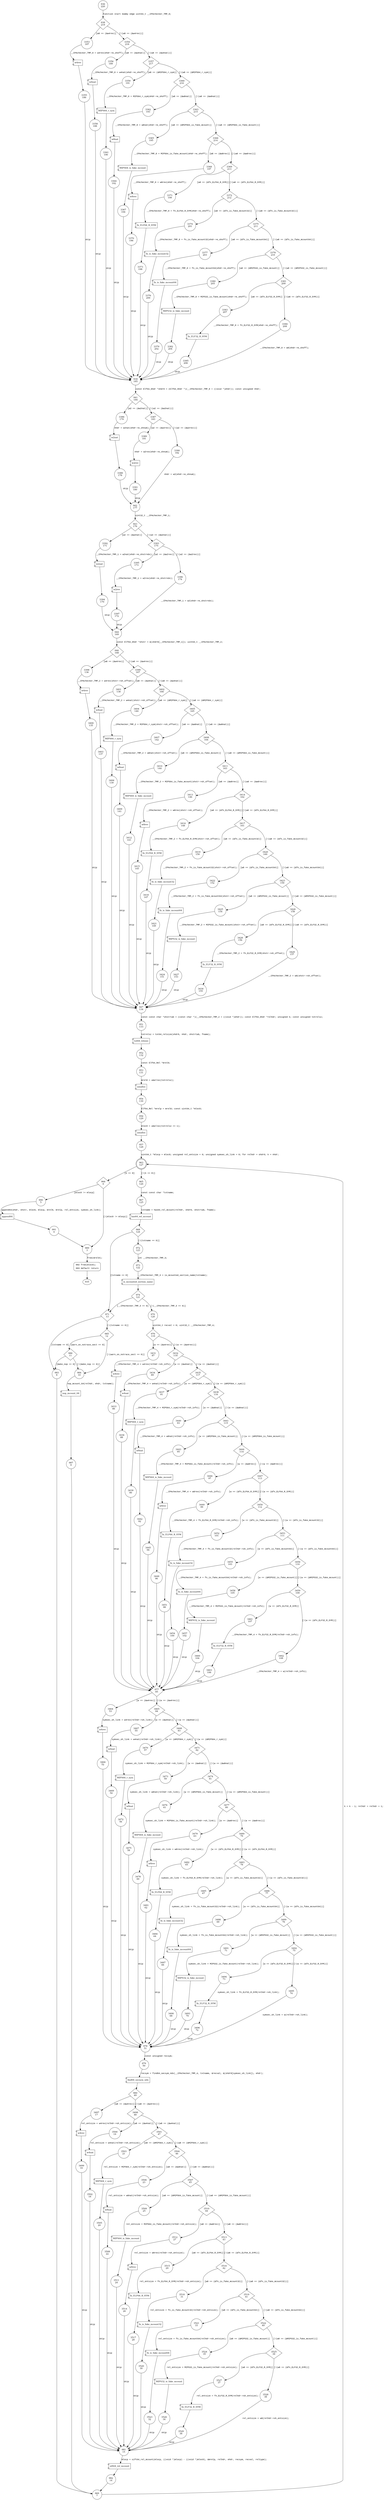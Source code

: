 digraph do64 {
936 [shape="circle" label="936\n220"]
938 [shape="diamond" label="938\n219"]
3353 [shape="circle" label="3353\n187"]
3354 [shape="diamond" label="3354\n218"]
3356 [shape="circle" label="3356\n189"]
3357 [shape="diamond" label="3357\n217"]
3359 [shape="circle" label="3359\n191"]
3360 [shape="diamond" label="3360\n216"]
3362 [shape="circle" label="3362\n193"]
3363 [shape="diamond" label="3363\n215"]
3365 [shape="circle" label="3365\n195"]
3366 [shape="diamond" label="3366\n214"]
3368 [shape="circle" label="3368\n197"]
3369 [shape="diamond" label="3369\n213"]
3371 [shape="circle" label="3371\n199"]
3372 [shape="diamond" label="3372\n212"]
3374 [shape="circle" label="3374\n201"]
3375 [shape="diamond" label="3375\n211"]
3377 [shape="circle" label="3377\n203"]
3378 [shape="diamond" label="3378\n210"]
3380 [shape="circle" label="3380\n205"]
3381 [shape="diamond" label="3381\n209"]
3383 [shape="circle" label="3383\n207"]
3384 [shape="circle" label="3384\n208"]
939 [shape="circle" label="939\n185"]
941 [shape="diamond" label="941\n184"]
3386 [shape="circle" label="3386\n179"]
3387 [shape="diamond" label="3387\n183"]
3389 [shape="circle" label="3389\n181"]
3390 [shape="circle" label="3390\n182"]
942 [shape="circle" label="942\n177"]
943 [shape="diamond" label="943\n176"]
3392 [shape="circle" label="3392\n171"]
3393 [shape="diamond" label="3393\n175"]
3395 [shape="circle" label="3395\n173"]
3396 [shape="circle" label="3396\n174"]
944 [shape="circle" label="944\n169"]
946 [shape="diamond" label="946\n168"]
3398 [shape="circle" label="3398\n136"]
3399 [shape="diamond" label="3399\n167"]
3401 [shape="circle" label="3401\n138"]
3402 [shape="diamond" label="3402\n166"]
3404 [shape="circle" label="3404\n140"]
3405 [shape="diamond" label="3405\n165"]
3407 [shape="circle" label="3407\n142"]
3408 [shape="diamond" label="3408\n164"]
3410 [shape="circle" label="3410\n144"]
3411 [shape="diamond" label="3411\n163"]
3413 [shape="circle" label="3413\n146"]
3414 [shape="diamond" label="3414\n162"]
3416 [shape="circle" label="3416\n148"]
3417 [shape="diamond" label="3417\n161"]
3419 [shape="circle" label="3419\n150"]
3420 [shape="diamond" label="3420\n160"]
3422 [shape="circle" label="3422\n152"]
3423 [shape="diamond" label="3423\n159"]
3425 [shape="circle" label="3425\n154"]
3426 [shape="diamond" label="3426\n158"]
3428 [shape="circle" label="3428\n156"]
3429 [shape="circle" label="3429\n157"]
947 [shape="circle" label="947\n134"]
951 [shape="circle" label="951\n133"]
952 [shape="circle" label="952\n132"]
953 [shape="circle" label="953\n131"]
954 [shape="circle" label="954\n130"]
956 [shape="circle" label="956\n129"]
957 [shape="circle" label="957\n128"]
963 [shape="doublecircle" label="963\n127"]
966 [shape="diamond" label="966\n6"]
965 [shape="circle" label="965\n126"]
967 [shape="circle" label="967\n125"]
968 [shape="diamond" label="968\n124"]
971 [shape="diamond" label="971\n13"]
972 [shape="circle" label="972\n123"]
973 [shape="circle" label="973\n122"]
974 [shape="diamond" label="974\n121"]
970 [shape="circle" label="970\n120"]
976 [shape="diamond" label="976\n119"]
3431 [shape="circle" label="3431\n87"]
3432 [shape="diamond" label="3432\n118"]
3434 [shape="circle" label="3434\n89"]
3435 [shape="diamond" label="3435\n117"]
3437 [shape="circle" label="3437\n91"]
3438 [shape="diamond" label="3438\n116"]
3440 [shape="circle" label="3440\n93"]
3441 [shape="diamond" label="3441\n115"]
3443 [shape="circle" label="3443\n95"]
3444 [shape="diamond" label="3444\n114"]
3446 [shape="circle" label="3446\n97"]
3447 [shape="diamond" label="3447\n113"]
3449 [shape="circle" label="3449\n99"]
3450 [shape="diamond" label="3450\n112"]
3452 [shape="circle" label="3452\n101"]
3453 [shape="diamond" label="3453\n111"]
3455 [shape="circle" label="3455\n103"]
3456 [shape="diamond" label="3456\n110"]
3458 [shape="circle" label="3458\n105"]
3459 [shape="diamond" label="3459\n109"]
3461 [shape="circle" label="3461\n107"]
3462 [shape="circle" label="3462\n108"]
977 [shape="diamond" label="977\n85"]
3464 [shape="circle" label="3464\n53"]
3465 [shape="diamond" label="3465\n84"]
3467 [shape="circle" label="3467\n55"]
3468 [shape="diamond" label="3468\n83"]
3470 [shape="circle" label="3470\n57"]
3471 [shape="diamond" label="3471\n82"]
3473 [shape="circle" label="3473\n59"]
3474 [shape="diamond" label="3474\n81"]
3476 [shape="circle" label="3476\n61"]
3477 [shape="diamond" label="3477\n80"]
3479 [shape="circle" label="3479\n63"]
3480 [shape="diamond" label="3480\n79"]
3482 [shape="circle" label="3482\n65"]
3483 [shape="diamond" label="3483\n78"]
3485 [shape="circle" label="3485\n67"]
3486 [shape="diamond" label="3486\n77"]
3488 [shape="circle" label="3488\n69"]
3489 [shape="diamond" label="3489\n76"]
3491 [shape="circle" label="3491\n71"]
3492 [shape="diamond" label="3492\n75"]
3494 [shape="circle" label="3494\n73"]
3495 [shape="circle" label="3495\n74"]
978 [shape="circle" label="978\n51"]
979 [shape="circle" label="979\n50"]
980 [shape="diamond" label="980\n49"]
3497 [shape="circle" label="3497\n17"]
3498 [shape="diamond" label="3498\n48"]
3500 [shape="circle" label="3500\n19"]
3501 [shape="diamond" label="3501\n47"]
3503 [shape="circle" label="3503\n21"]
3504 [shape="diamond" label="3504\n46"]
3506 [shape="circle" label="3506\n23"]
3507 [shape="diamond" label="3507\n45"]
3509 [shape="circle" label="3509\n25"]
3510 [shape="diamond" label="3510\n44"]
3512 [shape="circle" label="3512\n27"]
3513 [shape="diamond" label="3513\n43"]
3515 [shape="circle" label="3515\n29"]
3516 [shape="diamond" label="3516\n42"]
3518 [shape="circle" label="3518\n31"]
3519 [shape="diamond" label="3519\n41"]
3521 [shape="circle" label="3521\n33"]
3522 [shape="diamond" label="3522\n40"]
3524 [shape="circle" label="3524\n35"]
3525 [shape="diamond" label="3525\n39"]
3527 [shape="circle" label="3527\n37"]
3528 [shape="circle" label="3528\n38"]
981 [shape="circle" label="981\n15"]
982 [shape="circle" label="982\n14"]
969 [shape="circle" label="969\n7"]
3529 [shape="circle" label="3529\n36"]
3526 [shape="circle" label="3526\n34"]
3523 [shape="circle" label="3523\n32"]
3520 [shape="circle" label="3520\n30"]
3517 [shape="circle" label="3517\n28"]
3514 [shape="circle" label="3514\n26"]
3511 [shape="circle" label="3511\n24"]
3508 [shape="circle" label="3508\n22"]
3505 [shape="circle" label="3505\n20"]
3502 [shape="circle" label="3502\n18"]
3499 [shape="circle" label="3499\n16"]
3496 [shape="circle" label="3496\n72"]
3493 [shape="circle" label="3493\n70"]
3490 [shape="circle" label="3490\n68"]
3487 [shape="circle" label="3487\n66"]
3484 [shape="circle" label="3484\n64"]
3481 [shape="circle" label="3481\n62"]
3478 [shape="circle" label="3478\n60"]
3475 [shape="circle" label="3475\n58"]
3472 [shape="circle" label="3472\n56"]
3469 [shape="circle" label="3469\n54"]
3466 [shape="circle" label="3466\n52"]
3463 [shape="circle" label="3463\n106"]
3460 [shape="circle" label="3460\n104"]
3457 [shape="circle" label="3457\n102"]
3454 [shape="circle" label="3454\n100"]
3451 [shape="circle" label="3451\n98"]
3448 [shape="circle" label="3448\n96"]
3445 [shape="circle" label="3445\n94"]
3442 [shape="circle" label="3442\n92"]
3439 [shape="circle" label="3439\n90"]
3436 [shape="circle" label="3436\n88"]
3433 [shape="circle" label="3433\n86"]
983 [shape="circle" label="983\n8"]
985 [shape="diamond" label="985\n12"]
986 [shape="diamond" label="986\n11"]
984 [shape="circle" label="984\n10"]
987 [shape="circle" label="987\n9"]
990 [shape="circle" label="990\n5"]
989 [shape="circle" label="989\n3"]
992 [shape="circle" label="992\n2"]
991 [shape="circle" label="991\n4"]
3430 [shape="circle" label="3430\n155"]
3427 [shape="circle" label="3427\n153"]
3424 [shape="circle" label="3424\n151"]
3421 [shape="circle" label="3421\n149"]
3418 [shape="circle" label="3418\n147"]
3415 [shape="circle" label="3415\n145"]
3412 [shape="circle" label="3412\n143"]
3409 [shape="circle" label="3409\n141"]
3406 [shape="circle" label="3406\n139"]
3403 [shape="circle" label="3403\n137"]
3400 [shape="circle" label="3400\n135"]
3397 [shape="circle" label="3397\n172"]
3394 [shape="circle" label="3394\n170"]
3391 [shape="circle" label="3391\n180"]
3388 [shape="circle" label="3388\n178"]
3385 [shape="circle" label="3385\n206"]
3382 [shape="circle" label="3382\n204"]
3379 [shape="circle" label="3379\n202"]
3376 [shape="circle" label="3376\n200"]
3373 [shape="circle" label="3373\n198"]
3370 [shape="circle" label="3370\n196"]
3367 [shape="circle" label="3367\n194"]
3364 [shape="circle" label="3364\n192"]
3361 [shape="circle" label="3361\n190"]
3358 [shape="circle" label="3358\n188"]
3355 [shape="circle" label="3355\n186"]
992 [style="filled,bold" penwidth="1" fillcolor="white" fontname="Courier New" shape="Mrecord" label=<<table border="0" cellborder="0" cellpadding="3" bgcolor="white"><tr><td align="right">992</td><td align="left">free(mloc0);</td></tr><tr><td align="right">993</td><td align="left">default return</td></tr></table>>]
992 -> 935[label=""]
936 -> 938 [label="Function start dummy edge uint64_t __CPAchecker_TMP_0;" fontname="Courier New"]
938 -> 3353 [label="[w8 == (&w4rev)]" fontname="Courier New"]
938 -> 3354 [label="[!(w8 == (&w4rev))]" fontname="Courier New"]
3354 -> 3356 [label="[w8 == (&w4nat)]" fontname="Courier New"]
3354 -> 3357 [label="[!(w8 == (&w4nat))]" fontname="Courier New"]
3357 -> 3359 [label="[w8 == (&MIPS64_r_sym)]" fontname="Courier New"]
3357 -> 3360 [label="[!(w8 == (&MIPS64_r_sym))]" fontname="Courier New"]
3360 -> 3362 [label="[w8 == (&w8nat)]" fontname="Courier New"]
3360 -> 3363 [label="[!(w8 == (&w8nat))]" fontname="Courier New"]
3363 -> 3365 [label="[w8 == (&MIPS64_is_fake_mcount)]" fontname="Courier New"]
3363 -> 3366 [label="[!(w8 == (&MIPS64_is_fake_mcount))]" fontname="Courier New"]
3366 -> 3368 [label="[w8 == (&w8rev)]" fontname="Courier New"]
3366 -> 3369 [label="[!(w8 == (&w8rev))]" fontname="Courier New"]
3369 -> 3371 [label="[w8 == (&fn_ELF64_R_SYM)]" fontname="Courier New"]
3369 -> 3372 [label="[!(w8 == (&fn_ELF64_R_SYM))]" fontname="Courier New"]
3372 -> 3374 [label="[w8 == (&fn_is_fake_mcount32)]" fontname="Courier New"]
3372 -> 3375 [label="[!(w8 == (&fn_is_fake_mcount32))]" fontname="Courier New"]
3375 -> 3377 [label="[w8 == (&fn_is_fake_mcount64)]" fontname="Courier New"]
3375 -> 3378 [label="[!(w8 == (&fn_is_fake_mcount64))]" fontname="Courier New"]
3378 -> 3380 [label="[w8 == (&MIPS32_is_fake_mcount)]" fontname="Courier New"]
3378 -> 3381 [label="[!(w8 == (&MIPS32_is_fake_mcount))]" fontname="Courier New"]
3381 -> 3383 [label="[w8 == (&fn_ELF32_R_SYM)]" fontname="Courier New"]
3381 -> 3384 [label="[!(w8 == (&fn_ELF32_R_SYM))]" fontname="Courier New"]
939 -> 941 [label="const Elf64_Shdr *shdr0 = (Elf64_Shdr *)(__CPAchecker_TMP_0 + ((void *)ehdr)); const unsigned nhdr;" fontname="Courier New"]
941 -> 3386 [label="[w2 == (&w2nat)]" fontname="Courier New"]
941 -> 3387 [label="[!(w2 == (&w2nat))]" fontname="Courier New"]
3387 -> 3389 [label="[w2 == (&w2rev)]" fontname="Courier New"]
3387 -> 3390 [label="[!(w2 == (&w2rev))]" fontname="Courier New"]
942 -> 943 [label="uint32_t __CPAchecker_TMP_1;" fontname="Courier New"]
943 -> 3392 [label="[w2 == (&w2nat)]" fontname="Courier New"]
943 -> 3393 [label="[!(w2 == (&w2nat))]" fontname="Courier New"]
3393 -> 3395 [label="[w2 == (&w2rev)]" fontname="Courier New"]
3393 -> 3396 [label="[!(w2 == (&w2rev))]" fontname="Courier New"]
944 -> 946 [label="const Elf64_Shdr *shstr = &(shdr0[__CPAchecker_TMP_1]); uint64_t __CPAchecker_TMP_2;" fontname="Courier New"]
946 -> 3398 [label="[w8 == (&w4rev)]" fontname="Courier New"]
946 -> 3399 [label="[!(w8 == (&w4rev))]" fontname="Courier New"]
3399 -> 3401 [label="[w8 == (&w4nat)]" fontname="Courier New"]
3399 -> 3402 [label="[!(w8 == (&w4nat))]" fontname="Courier New"]
3402 -> 3404 [label="[w8 == (&MIPS64_r_sym)]" fontname="Courier New"]
3402 -> 3405 [label="[!(w8 == (&MIPS64_r_sym))]" fontname="Courier New"]
3405 -> 3407 [label="[w8 == (&w8nat)]" fontname="Courier New"]
3405 -> 3408 [label="[!(w8 == (&w8nat))]" fontname="Courier New"]
3408 -> 3410 [label="[w8 == (&MIPS64_is_fake_mcount)]" fontname="Courier New"]
3408 -> 3411 [label="[!(w8 == (&MIPS64_is_fake_mcount))]" fontname="Courier New"]
3411 -> 3413 [label="[w8 == (&w8rev)]" fontname="Courier New"]
3411 -> 3414 [label="[!(w8 == (&w8rev))]" fontname="Courier New"]
3414 -> 3416 [label="[w8 == (&fn_ELF64_R_SYM)]" fontname="Courier New"]
3414 -> 3417 [label="[!(w8 == (&fn_ELF64_R_SYM))]" fontname="Courier New"]
3417 -> 3419 [label="[w8 == (&fn_is_fake_mcount32)]" fontname="Courier New"]
3417 -> 3420 [label="[!(w8 == (&fn_is_fake_mcount32))]" fontname="Courier New"]
3420 -> 3422 [label="[w8 == (&fn_is_fake_mcount64)]" fontname="Courier New"]
3420 -> 3423 [label="[!(w8 == (&fn_is_fake_mcount64))]" fontname="Courier New"]
3423 -> 3425 [label="[w8 == (&MIPS32_is_fake_mcount)]" fontname="Courier New"]
3423 -> 3426 [label="[!(w8 == (&MIPS32_is_fake_mcount))]" fontname="Courier New"]
3426 -> 3428 [label="[w8 == (&fn_ELF32_R_SYM)]" fontname="Courier New"]
3426 -> 3429 [label="[!(w8 == (&fn_ELF32_R_SYM))]" fontname="Courier New"]
947 -> 951 [label="const const char *shstrtab = (const char *)(__CPAchecker_TMP_2 + ((void *)ehdr)); const Elf64_Shdr *relhdr; unsigned k; const unsigned totrelsz;" fontname="Courier New"]
100739 [shape="component" label="tot64_relsize"]
951 -> 100739 [label="totrelsz = tot64_relsize(shdr0, nhdr, shstrtab, fname);" fontname="Courier New"]
100739 -> 952 [label="" fontname="Courier New"]
100740 [shape="component" label="umalloc"]
953 -> 100740 [label="mrel0 = umalloc(totrelsz);" fontname="Courier New"]
100740 -> 954 [label="" fontname="Courier New"]
100741 [shape="component" label="umalloc"]
956 -> 100741 [label="mloc0 = umalloc(totrelsz >> 1);" fontname="Courier New"]
100741 -> 957 [label="" fontname="Courier New"]
963 -> 966 [label="[k == 0]" fontname="Courier New"]
963 -> 965 [label="[!(k == 0)]" fontname="Courier New"]
100742 [shape="component" label="has64_rel_mcount"]
967 -> 100742 [label="txtname = has64_rel_mcount(relhdr, shdr0, shstrtab, fname);" fontname="Courier New"]
100742 -> 968 [label="" fontname="Courier New"]
968 -> 971 [label="[txtname == 0]" fontname="Courier New"]
968 -> 972 [label="[!(txtname == 0)]" fontname="Courier New"]
100743 [shape="component" label="is_mcounted_section_name"]
973 -> 100743 [label="__CPAchecker_TMP_3 = is_mcounted_section_name(txtname);" fontname="Courier New"]
100743 -> 974 [label="" fontname="Courier New"]
974 -> 971 [label="[__CPAchecker_TMP_3 == 0]" fontname="Courier New"]
974 -> 970 [label="[!(__CPAchecker_TMP_3 == 0)]" fontname="Courier New"]
976 -> 3431 [label="[w == (&w4rev)]" fontname="Courier New"]
976 -> 3432 [label="[!(w == (&w4rev))]" fontname="Courier New"]
3432 -> 3434 [label="[w == (&w4nat)]" fontname="Courier New"]
3432 -> 3435 [label="[!(w == (&w4nat))]" fontname="Courier New"]
3435 -> 3437 [label="[w == (&MIPS64_r_sym)]" fontname="Courier New"]
3435 -> 3438 [label="[!(w == (&MIPS64_r_sym))]" fontname="Courier New"]
3438 -> 3440 [label="[w == (&w8nat)]" fontname="Courier New"]
3438 -> 3441 [label="[!(w == (&w8nat))]" fontname="Courier New"]
3441 -> 3443 [label="[w == (&MIPS64_is_fake_mcount)]" fontname="Courier New"]
3441 -> 3444 [label="[!(w == (&MIPS64_is_fake_mcount))]" fontname="Courier New"]
3444 -> 3446 [label="[w == (&w8rev)]" fontname="Courier New"]
3444 -> 3447 [label="[!(w == (&w8rev))]" fontname="Courier New"]
3447 -> 3449 [label="[w == (&fn_ELF64_R_SYM)]" fontname="Courier New"]
3447 -> 3450 [label="[!(w == (&fn_ELF64_R_SYM))]" fontname="Courier New"]
3450 -> 3452 [label="[w == (&fn_is_fake_mcount32)]" fontname="Courier New"]
3450 -> 3453 [label="[!(w == (&fn_is_fake_mcount32))]" fontname="Courier New"]
3453 -> 3455 [label="[w == (&fn_is_fake_mcount64)]" fontname="Courier New"]
3453 -> 3456 [label="[!(w == (&fn_is_fake_mcount64))]" fontname="Courier New"]
3456 -> 3458 [label="[w == (&MIPS32_is_fake_mcount)]" fontname="Courier New"]
3456 -> 3459 [label="[!(w == (&MIPS32_is_fake_mcount))]" fontname="Courier New"]
3459 -> 3461 [label="[w == (&fn_ELF32_R_SYM)]" fontname="Courier New"]
3459 -> 3462 [label="[!(w == (&fn_ELF32_R_SYM))]" fontname="Courier New"]
977 -> 3464 [label="[w == (&w4rev)]" fontname="Courier New"]
977 -> 3465 [label="[!(w == (&w4rev))]" fontname="Courier New"]
3465 -> 3467 [label="[w == (&w4nat)]" fontname="Courier New"]
3465 -> 3468 [label="[!(w == (&w4nat))]" fontname="Courier New"]
3468 -> 3470 [label="[w == (&MIPS64_r_sym)]" fontname="Courier New"]
3468 -> 3471 [label="[!(w == (&MIPS64_r_sym))]" fontname="Courier New"]
3471 -> 3473 [label="[w == (&w8nat)]" fontname="Courier New"]
3471 -> 3474 [label="[!(w == (&w8nat))]" fontname="Courier New"]
3474 -> 3476 [label="[w == (&MIPS64_is_fake_mcount)]" fontname="Courier New"]
3474 -> 3477 [label="[!(w == (&MIPS64_is_fake_mcount))]" fontname="Courier New"]
3477 -> 3479 [label="[w == (&w8rev)]" fontname="Courier New"]
3477 -> 3480 [label="[!(w == (&w8rev))]" fontname="Courier New"]
3480 -> 3482 [label="[w == (&fn_ELF64_R_SYM)]" fontname="Courier New"]
3480 -> 3483 [label="[!(w == (&fn_ELF64_R_SYM))]" fontname="Courier New"]
3483 -> 3485 [label="[w == (&fn_is_fake_mcount32)]" fontname="Courier New"]
3483 -> 3486 [label="[!(w == (&fn_is_fake_mcount32))]" fontname="Courier New"]
3486 -> 3488 [label="[w == (&fn_is_fake_mcount64)]" fontname="Courier New"]
3486 -> 3489 [label="[!(w == (&fn_is_fake_mcount64))]" fontname="Courier New"]
3489 -> 3491 [label="[w == (&MIPS32_is_fake_mcount)]" fontname="Courier New"]
3489 -> 3492 [label="[!(w == (&MIPS32_is_fake_mcount))]" fontname="Courier New"]
3492 -> 3494 [label="[w == (&fn_ELF32_R_SYM)]" fontname="Courier New"]
3492 -> 3495 [label="[!(w == (&fn_ELF32_R_SYM))]" fontname="Courier New"]
978 -> 979 [label="const unsigned recsym;" fontname="Courier New"]
100744 [shape="component" label="find64_secsym_ndx"]
979 -> 100744 [label="recsym = find64_secsym_ndx(__CPAchecker_TMP_4, txtname, &recval, &(shdr0[symsec_sh_link]), ehdr);" fontname="Courier New"]
100744 -> 980 [label="" fontname="Courier New"]
980 -> 3497 [label="[w8 == (&w4rev)]" fontname="Courier New"]
980 -> 3498 [label="[!(w8 == (&w4rev))]" fontname="Courier New"]
3498 -> 3500 [label="[w8 == (&w4nat)]" fontname="Courier New"]
3498 -> 3501 [label="[!(w8 == (&w4nat))]" fontname="Courier New"]
3501 -> 3503 [label="[w8 == (&MIPS64_r_sym)]" fontname="Courier New"]
3501 -> 3504 [label="[!(w8 == (&MIPS64_r_sym))]" fontname="Courier New"]
3504 -> 3506 [label="[w8 == (&w8nat)]" fontname="Courier New"]
3504 -> 3507 [label="[!(w8 == (&w8nat))]" fontname="Courier New"]
3507 -> 3509 [label="[w8 == (&MIPS64_is_fake_mcount)]" fontname="Courier New"]
3507 -> 3510 [label="[!(w8 == (&MIPS64_is_fake_mcount))]" fontname="Courier New"]
3510 -> 3512 [label="[w8 == (&w8rev)]" fontname="Courier New"]
3510 -> 3513 [label="[!(w8 == (&w8rev))]" fontname="Courier New"]
3513 -> 3515 [label="[w8 == (&fn_ELF64_R_SYM)]" fontname="Courier New"]
3513 -> 3516 [label="[!(w8 == (&fn_ELF64_R_SYM))]" fontname="Courier New"]
3516 -> 3518 [label="[w8 == (&fn_is_fake_mcount32)]" fontname="Courier New"]
3516 -> 3519 [label="[!(w8 == (&fn_is_fake_mcount32))]" fontname="Courier New"]
3519 -> 3521 [label="[w8 == (&fn_is_fake_mcount64)]" fontname="Courier New"]
3519 -> 3522 [label="[!(w8 == (&fn_is_fake_mcount64))]" fontname="Courier New"]
3522 -> 3524 [label="[w8 == (&MIPS32_is_fake_mcount)]" fontname="Courier New"]
3522 -> 3525 [label="[!(w8 == (&MIPS32_is_fake_mcount))]" fontname="Courier New"]
3525 -> 3527 [label="[w8 == (&fn_ELF32_R_SYM)]" fontname="Courier New"]
3525 -> 3528 [label="[!(w8 == (&fn_ELF32_R_SYM))]" fontname="Courier New"]
100745 [shape="component" label="sift64_rel_mcount"]
981 -> 100745 [label="mlocp = sift64_rel_mcount(mlocp, ((void *)mlocp) - ((void *)mloc0), &mrelp, relhdr, ehdr, recsym, recval, reltype);" fontname="Courier New"]
100745 -> 982 [label="" fontname="Courier New"]
969 -> 963 [label=" k = k - 1; relhdr = relhdr + 1;" fontname="Courier New"]
100746 [shape="component" label="fn_ELF32_R_SYM"]
3527 -> 100746 [label="rel_entsize = fn_ELF32_R_SYM(relhdr->sh_entsize);" fontname="Courier New"]
100746 -> 3529 [label="" fontname="Courier New"]
100747 [shape="component" label="MIPS32_is_fake_mcount"]
3524 -> 100747 [label="rel_entsize = MIPS32_is_fake_mcount(relhdr->sh_entsize);" fontname="Courier New"]
100747 -> 3526 [label="" fontname="Courier New"]
100748 [shape="component" label="fn_is_fake_mcount64"]
3521 -> 100748 [label="rel_entsize = fn_is_fake_mcount64(relhdr->sh_entsize);" fontname="Courier New"]
100748 -> 3523 [label="" fontname="Courier New"]
100749 [shape="component" label="fn_is_fake_mcount32"]
3518 -> 100749 [label="rel_entsize = fn_is_fake_mcount32(relhdr->sh_entsize);" fontname="Courier New"]
100749 -> 3520 [label="" fontname="Courier New"]
100750 [shape="component" label="fn_ELF64_R_SYM"]
3515 -> 100750 [label="rel_entsize = fn_ELF64_R_SYM(relhdr->sh_entsize);" fontname="Courier New"]
100750 -> 3517 [label="" fontname="Courier New"]
100751 [shape="component" label="w8rev"]
3512 -> 100751 [label="rel_entsize = w8rev(relhdr->sh_entsize);" fontname="Courier New"]
100751 -> 3514 [label="" fontname="Courier New"]
100752 [shape="component" label="MIPS64_is_fake_mcount"]
3509 -> 100752 [label="rel_entsize = MIPS64_is_fake_mcount(relhdr->sh_entsize);" fontname="Courier New"]
100752 -> 3511 [label="" fontname="Courier New"]
100753 [shape="component" label="w8nat"]
3506 -> 100753 [label="rel_entsize = w8nat(relhdr->sh_entsize);" fontname="Courier New"]
100753 -> 3508 [label="" fontname="Courier New"]
100754 [shape="component" label="MIPS64_r_sym"]
3503 -> 100754 [label="rel_entsize = MIPS64_r_sym(relhdr->sh_entsize);" fontname="Courier New"]
100754 -> 3505 [label="" fontname="Courier New"]
100755 [shape="component" label="w4nat"]
3500 -> 100755 [label="rel_entsize = w4nat(relhdr->sh_entsize);" fontname="Courier New"]
100755 -> 3502 [label="" fontname="Courier New"]
100756 [shape="component" label="w4rev"]
3497 -> 100756 [label="rel_entsize = w4rev(relhdr->sh_entsize);" fontname="Courier New"]
100756 -> 3499 [label="" fontname="Courier New"]
100757 [shape="component" label="fn_ELF32_R_SYM"]
3494 -> 100757 [label="symsec_sh_link = fn_ELF32_R_SYM(relhdr->sh_link);" fontname="Courier New"]
100757 -> 3496 [label="" fontname="Courier New"]
100758 [shape="component" label="MIPS32_is_fake_mcount"]
3491 -> 100758 [label="symsec_sh_link = MIPS32_is_fake_mcount(relhdr->sh_link);" fontname="Courier New"]
100758 -> 3493 [label="" fontname="Courier New"]
100759 [shape="component" label="fn_is_fake_mcount64"]
3488 -> 100759 [label="symsec_sh_link = fn_is_fake_mcount64(relhdr->sh_link);" fontname="Courier New"]
100759 -> 3490 [label="" fontname="Courier New"]
100760 [shape="component" label="fn_is_fake_mcount32"]
3485 -> 100760 [label="symsec_sh_link = fn_is_fake_mcount32(relhdr->sh_link);" fontname="Courier New"]
100760 -> 3487 [label="" fontname="Courier New"]
100761 [shape="component" label="fn_ELF64_R_SYM"]
3482 -> 100761 [label="symsec_sh_link = fn_ELF64_R_SYM(relhdr->sh_link);" fontname="Courier New"]
100761 -> 3484 [label="" fontname="Courier New"]
100762 [shape="component" label="w8rev"]
3479 -> 100762 [label="symsec_sh_link = w8rev(relhdr->sh_link);" fontname="Courier New"]
100762 -> 3481 [label="" fontname="Courier New"]
100763 [shape="component" label="MIPS64_is_fake_mcount"]
3476 -> 100763 [label="symsec_sh_link = MIPS64_is_fake_mcount(relhdr->sh_link);" fontname="Courier New"]
100763 -> 3478 [label="" fontname="Courier New"]
100764 [shape="component" label="w8nat"]
3473 -> 100764 [label="symsec_sh_link = w8nat(relhdr->sh_link);" fontname="Courier New"]
100764 -> 3475 [label="" fontname="Courier New"]
100765 [shape="component" label="MIPS64_r_sym"]
3470 -> 100765 [label="symsec_sh_link = MIPS64_r_sym(relhdr->sh_link);" fontname="Courier New"]
100765 -> 3472 [label="" fontname="Courier New"]
100766 [shape="component" label="w4nat"]
3467 -> 100766 [label="symsec_sh_link = w4nat(relhdr->sh_link);" fontname="Courier New"]
100766 -> 3469 [label="" fontname="Courier New"]
100767 [shape="component" label="w4rev"]
3464 -> 100767 [label="symsec_sh_link = w4rev(relhdr->sh_link);" fontname="Courier New"]
100767 -> 3466 [label="" fontname="Courier New"]
100768 [shape="component" label="fn_ELF32_R_SYM"]
3461 -> 100768 [label="__CPAchecker_TMP_4 = fn_ELF32_R_SYM(relhdr->sh_info);" fontname="Courier New"]
100768 -> 3463 [label="" fontname="Courier New"]
100769 [shape="component" label="MIPS32_is_fake_mcount"]
3458 -> 100769 [label="__CPAchecker_TMP_4 = MIPS32_is_fake_mcount(relhdr->sh_info);" fontname="Courier New"]
100769 -> 3460 [label="" fontname="Courier New"]
100770 [shape="component" label="fn_is_fake_mcount64"]
3455 -> 100770 [label="__CPAchecker_TMP_4 = fn_is_fake_mcount64(relhdr->sh_info);" fontname="Courier New"]
100770 -> 3457 [label="" fontname="Courier New"]
100771 [shape="component" label="fn_is_fake_mcount32"]
3452 -> 100771 [label="__CPAchecker_TMP_4 = fn_is_fake_mcount32(relhdr->sh_info);" fontname="Courier New"]
100771 -> 3454 [label="" fontname="Courier New"]
100772 [shape="component" label="fn_ELF64_R_SYM"]
3449 -> 100772 [label="__CPAchecker_TMP_4 = fn_ELF64_R_SYM(relhdr->sh_info);" fontname="Courier New"]
100772 -> 3451 [label="" fontname="Courier New"]
100773 [shape="component" label="w8rev"]
3446 -> 100773 [label="__CPAchecker_TMP_4 = w8rev(relhdr->sh_info);" fontname="Courier New"]
100773 -> 3448 [label="" fontname="Courier New"]
100774 [shape="component" label="MIPS64_is_fake_mcount"]
3443 -> 100774 [label="__CPAchecker_TMP_4 = MIPS64_is_fake_mcount(relhdr->sh_info);" fontname="Courier New"]
100774 -> 3445 [label="" fontname="Courier New"]
100775 [shape="component" label="w8nat"]
3440 -> 100775 [label="__CPAchecker_TMP_4 = w8nat(relhdr->sh_info);" fontname="Courier New"]
100775 -> 3442 [label="" fontname="Courier New"]
100776 [shape="component" label="MIPS64_r_sym"]
3437 -> 100776 [label="__CPAchecker_TMP_4 = MIPS64_r_sym(relhdr->sh_info);" fontname="Courier New"]
100776 -> 3439 [label="" fontname="Courier New"]
100777 [shape="component" label="w4nat"]
3434 -> 100777 [label="__CPAchecker_TMP_4 = w4nat(relhdr->sh_info);" fontname="Courier New"]
100777 -> 3436 [label="" fontname="Courier New"]
100778 [shape="component" label="w4rev"]
3431 -> 100778 [label="__CPAchecker_TMP_4 = w4rev(relhdr->sh_info);" fontname="Courier New"]
100778 -> 3433 [label="" fontname="Courier New"]
971 -> 983 [label="[txtname == 0]" fontname="Courier New"]
971 -> 985 [label="[!(txtname == 0)]" fontname="Courier New"]
985 -> 986 [label="[warn_on_notrace_sect == 0]" fontname="Courier New"]
985 -> 984 [label="[!(warn_on_notrace_sect == 0)]" fontname="Courier New"]
100779 [shape="component" label="nop_mcount_64"]
984 -> 100779 [label="nop_mcount_64(relhdr, ehdr, txtname);" fontname="Courier New"]
100779 -> 987 [label="" fontname="Courier New"]
986 -> 983 [label="[make_nop == 0]" fontname="Courier New"]
986 -> 984 [label="[!(make_nop == 0)]" fontname="Courier New"]
983 -> 969 [label="" fontname="Courier New"]
966 -> 990 [label="[mloc0 != mlocp]" fontname="Courier New"]
966 -> 989 [label="[!(mloc0 != mlocp)]" fontname="Courier New"]
989 -> 992 [label="free(mrel0);" fontname="Courier New"]
100780 [shape="component" label="append64"]
990 -> 100780 [label="append64(ehdr, shstr, mloc0, mlocp, mrel0, mrelp, rel_entsize, symsec_sh_link);" fontname="Courier New"]
100780 -> 991 [label="" fontname="Courier New"]
100781 [shape="component" label="fn_ELF32_R_SYM"]
3428 -> 100781 [label="__CPAchecker_TMP_2 = fn_ELF32_R_SYM(shstr->sh_offset);" fontname="Courier New"]
100781 -> 3430 [label="" fontname="Courier New"]
100782 [shape="component" label="MIPS32_is_fake_mcount"]
3425 -> 100782 [label="__CPAchecker_TMP_2 = MIPS32_is_fake_mcount(shstr->sh_offset);" fontname="Courier New"]
100782 -> 3427 [label="" fontname="Courier New"]
100783 [shape="component" label="fn_is_fake_mcount64"]
3422 -> 100783 [label="__CPAchecker_TMP_2 = fn_is_fake_mcount64(shstr->sh_offset);" fontname="Courier New"]
100783 -> 3424 [label="" fontname="Courier New"]
100784 [shape="component" label="fn_is_fake_mcount32"]
3419 -> 100784 [label="__CPAchecker_TMP_2 = fn_is_fake_mcount32(shstr->sh_offset);" fontname="Courier New"]
100784 -> 3421 [label="" fontname="Courier New"]
100785 [shape="component" label="fn_ELF64_R_SYM"]
3416 -> 100785 [label="__CPAchecker_TMP_2 = fn_ELF64_R_SYM(shstr->sh_offset);" fontname="Courier New"]
100785 -> 3418 [label="" fontname="Courier New"]
100786 [shape="component" label="w8rev"]
3413 -> 100786 [label="__CPAchecker_TMP_2 = w8rev(shstr->sh_offset);" fontname="Courier New"]
100786 -> 3415 [label="" fontname="Courier New"]
100787 [shape="component" label="MIPS64_is_fake_mcount"]
3410 -> 100787 [label="__CPAchecker_TMP_2 = MIPS64_is_fake_mcount(shstr->sh_offset);" fontname="Courier New"]
100787 -> 3412 [label="" fontname="Courier New"]
100788 [shape="component" label="w8nat"]
3407 -> 100788 [label="__CPAchecker_TMP_2 = w8nat(shstr->sh_offset);" fontname="Courier New"]
100788 -> 3409 [label="" fontname="Courier New"]
100789 [shape="component" label="MIPS64_r_sym"]
3404 -> 100789 [label="__CPAchecker_TMP_2 = MIPS64_r_sym(shstr->sh_offset);" fontname="Courier New"]
100789 -> 3406 [label="" fontname="Courier New"]
100790 [shape="component" label="w4nat"]
3401 -> 100790 [label="__CPAchecker_TMP_2 = w4nat(shstr->sh_offset);" fontname="Courier New"]
100790 -> 3403 [label="" fontname="Courier New"]
100791 [shape="component" label="w4rev"]
3398 -> 100791 [label="__CPAchecker_TMP_2 = w4rev(shstr->sh_offset);" fontname="Courier New"]
100791 -> 3400 [label="" fontname="Courier New"]
100792 [shape="component" label="w2rev"]
3395 -> 100792 [label="__CPAchecker_TMP_1 = w2rev(ehdr->e_shstrndx);" fontname="Courier New"]
100792 -> 3397 [label="" fontname="Courier New"]
100793 [shape="component" label="w2nat"]
3392 -> 100793 [label="__CPAchecker_TMP_1 = w2nat(ehdr->e_shstrndx);" fontname="Courier New"]
100793 -> 3394 [label="" fontname="Courier New"]
100794 [shape="component" label="w2rev"]
3389 -> 100794 [label="nhdr = w2rev(ehdr->e_shnum);" fontname="Courier New"]
100794 -> 3391 [label="" fontname="Courier New"]
100795 [shape="component" label="w2nat"]
3386 -> 100795 [label="nhdr = w2nat(ehdr->e_shnum);" fontname="Courier New"]
100795 -> 3388 [label="" fontname="Courier New"]
100796 [shape="component" label="fn_ELF32_R_SYM"]
3383 -> 100796 [label="__CPAchecker_TMP_0 = fn_ELF32_R_SYM(ehdr->e_shoff);" fontname="Courier New"]
100796 -> 3385 [label="" fontname="Courier New"]
100797 [shape="component" label="MIPS32_is_fake_mcount"]
3380 -> 100797 [label="__CPAchecker_TMP_0 = MIPS32_is_fake_mcount(ehdr->e_shoff);" fontname="Courier New"]
100797 -> 3382 [label="" fontname="Courier New"]
100798 [shape="component" label="fn_is_fake_mcount64"]
3377 -> 100798 [label="__CPAchecker_TMP_0 = fn_is_fake_mcount64(ehdr->e_shoff);" fontname="Courier New"]
100798 -> 3379 [label="" fontname="Courier New"]
100799 [shape="component" label="fn_is_fake_mcount32"]
3374 -> 100799 [label="__CPAchecker_TMP_0 = fn_is_fake_mcount32(ehdr->e_shoff);" fontname="Courier New"]
100799 -> 3376 [label="" fontname="Courier New"]
100800 [shape="component" label="fn_ELF64_R_SYM"]
3371 -> 100800 [label="__CPAchecker_TMP_0 = fn_ELF64_R_SYM(ehdr->e_shoff);" fontname="Courier New"]
100800 -> 3373 [label="" fontname="Courier New"]
100801 [shape="component" label="w8rev"]
3368 -> 100801 [label="__CPAchecker_TMP_0 = w8rev(ehdr->e_shoff);" fontname="Courier New"]
100801 -> 3370 [label="" fontname="Courier New"]
100802 [shape="component" label="MIPS64_is_fake_mcount"]
3365 -> 100802 [label="__CPAchecker_TMP_0 = MIPS64_is_fake_mcount(ehdr->e_shoff);" fontname="Courier New"]
100802 -> 3367 [label="" fontname="Courier New"]
100803 [shape="component" label="w8nat"]
3362 -> 100803 [label="__CPAchecker_TMP_0 = w8nat(ehdr->e_shoff);" fontname="Courier New"]
100803 -> 3364 [label="" fontname="Courier New"]
100804 [shape="component" label="MIPS64_r_sym"]
3359 -> 100804 [label="__CPAchecker_TMP_0 = MIPS64_r_sym(ehdr->e_shoff);" fontname="Courier New"]
100804 -> 3361 [label="" fontname="Courier New"]
100805 [shape="component" label="w4nat"]
3356 -> 100805 [label="__CPAchecker_TMP_0 = w4nat(ehdr->e_shoff);" fontname="Courier New"]
100805 -> 3358 [label="" fontname="Courier New"]
100806 [shape="component" label="w4rev"]
3353 -> 100806 [label="__CPAchecker_TMP_0 = w4rev(ehdr->e_shoff);" fontname="Courier New"]
100806 -> 3355 [label="" fontname="Courier New"]
3384 -> 939 [label="__CPAchecker_TMP_0 = w8(ehdr->e_shoff);" fontname="Courier New"]
3390 -> 942 [label="nhdr = w2(ehdr->e_shnum);" fontname="Courier New"]
3396 -> 944 [label="__CPAchecker_TMP_1 = w2(ehdr->e_shstrndx);" fontname="Courier New"]
3429 -> 947 [label="__CPAchecker_TMP_2 = w8(shstr->sh_offset);" fontname="Courier New"]
952 -> 953 [label="const Elf64_Rel *mrel0;" fontname="Courier New"]
954 -> 956 [label="Elf64_Rel *mrelp = mrel0; const uint64_t *mloc0;" fontname="Courier New"]
957 -> 963 [label="uint64_t *mlocp = mloc0; unsigned rel_entsize = 0; unsigned symsec_sh_link = 0; for relhdr = shdr0; k = nhdr;" fontname="Courier New"]
965 -> 967 [label="const const char *txtname;" fontname="Courier New"]
972 -> 973 [label="int __CPAchecker_TMP_3;" fontname="Courier New"]
970 -> 976 [label="uint64_t recval = 0; uint32_t __CPAchecker_TMP_4;" fontname="Courier New"]
3462 -> 977 [label="__CPAchecker_TMP_4 = w(relhdr->sh_info);" fontname="Courier New"]
3495 -> 978 [label="symsec_sh_link = w(relhdr->sh_link);" fontname="Courier New"]
3528 -> 981 [label="rel_entsize = w8(relhdr->sh_entsize);" fontname="Courier New"]
982 -> 969 [label="" fontname="Courier New"]
3529 -> 981 [label="skip" fontname="Courier New"]
3526 -> 981 [label="skip" fontname="Courier New"]
3523 -> 981 [label="skip" fontname="Courier New"]
3520 -> 981 [label="skip" fontname="Courier New"]
3517 -> 981 [label="skip" fontname="Courier New"]
3514 -> 981 [label="skip" fontname="Courier New"]
3511 -> 981 [label="skip" fontname="Courier New"]
3508 -> 981 [label="skip" fontname="Courier New"]
3505 -> 981 [label="skip" fontname="Courier New"]
3502 -> 981 [label="skip" fontname="Courier New"]
3499 -> 981 [label="skip" fontname="Courier New"]
3496 -> 978 [label="skip" fontname="Courier New"]
3493 -> 978 [label="skip" fontname="Courier New"]
3490 -> 978 [label="skip" fontname="Courier New"]
3487 -> 978 [label="skip" fontname="Courier New"]
3484 -> 978 [label="skip" fontname="Courier New"]
3481 -> 978 [label="skip" fontname="Courier New"]
3478 -> 978 [label="skip" fontname="Courier New"]
3475 -> 978 [label="skip" fontname="Courier New"]
3472 -> 978 [label="skip" fontname="Courier New"]
3469 -> 978 [label="skip" fontname="Courier New"]
3466 -> 978 [label="skip" fontname="Courier New"]
3463 -> 977 [label="skip" fontname="Courier New"]
3460 -> 977 [label="skip" fontname="Courier New"]
3457 -> 977 [label="skip" fontname="Courier New"]
3454 -> 977 [label="skip" fontname="Courier New"]
3451 -> 977 [label="skip" fontname="Courier New"]
3448 -> 977 [label="skip" fontname="Courier New"]
3445 -> 977 [label="skip" fontname="Courier New"]
3442 -> 977 [label="skip" fontname="Courier New"]
3439 -> 977 [label="skip" fontname="Courier New"]
3436 -> 977 [label="skip" fontname="Courier New"]
3433 -> 977 [label="skip" fontname="Courier New"]
987 -> 969 [label="" fontname="Courier New"]
991 -> 989 [label="" fontname="Courier New"]
3430 -> 947 [label="skip" fontname="Courier New"]
3427 -> 947 [label="skip" fontname="Courier New"]
3424 -> 947 [label="skip" fontname="Courier New"]
3421 -> 947 [label="skip" fontname="Courier New"]
3418 -> 947 [label="skip" fontname="Courier New"]
3415 -> 947 [label="skip" fontname="Courier New"]
3412 -> 947 [label="skip" fontname="Courier New"]
3409 -> 947 [label="skip" fontname="Courier New"]
3406 -> 947 [label="skip" fontname="Courier New"]
3403 -> 947 [label="skip" fontname="Courier New"]
3400 -> 947 [label="skip" fontname="Courier New"]
3397 -> 944 [label="skip" fontname="Courier New"]
3394 -> 944 [label="skip" fontname="Courier New"]
3391 -> 942 [label="skip" fontname="Courier New"]
3388 -> 942 [label="skip" fontname="Courier New"]
3385 -> 939 [label="skip" fontname="Courier New"]
3382 -> 939 [label="skip" fontname="Courier New"]
3379 -> 939 [label="skip" fontname="Courier New"]
3376 -> 939 [label="skip" fontname="Courier New"]
3373 -> 939 [label="skip" fontname="Courier New"]
3370 -> 939 [label="skip" fontname="Courier New"]
3367 -> 939 [label="skip" fontname="Courier New"]
3364 -> 939 [label="skip" fontname="Courier New"]
3361 -> 939 [label="skip" fontname="Courier New"]
3358 -> 939 [label="skip" fontname="Courier New"]
3355 -> 939 [label="skip" fontname="Courier New"]
}